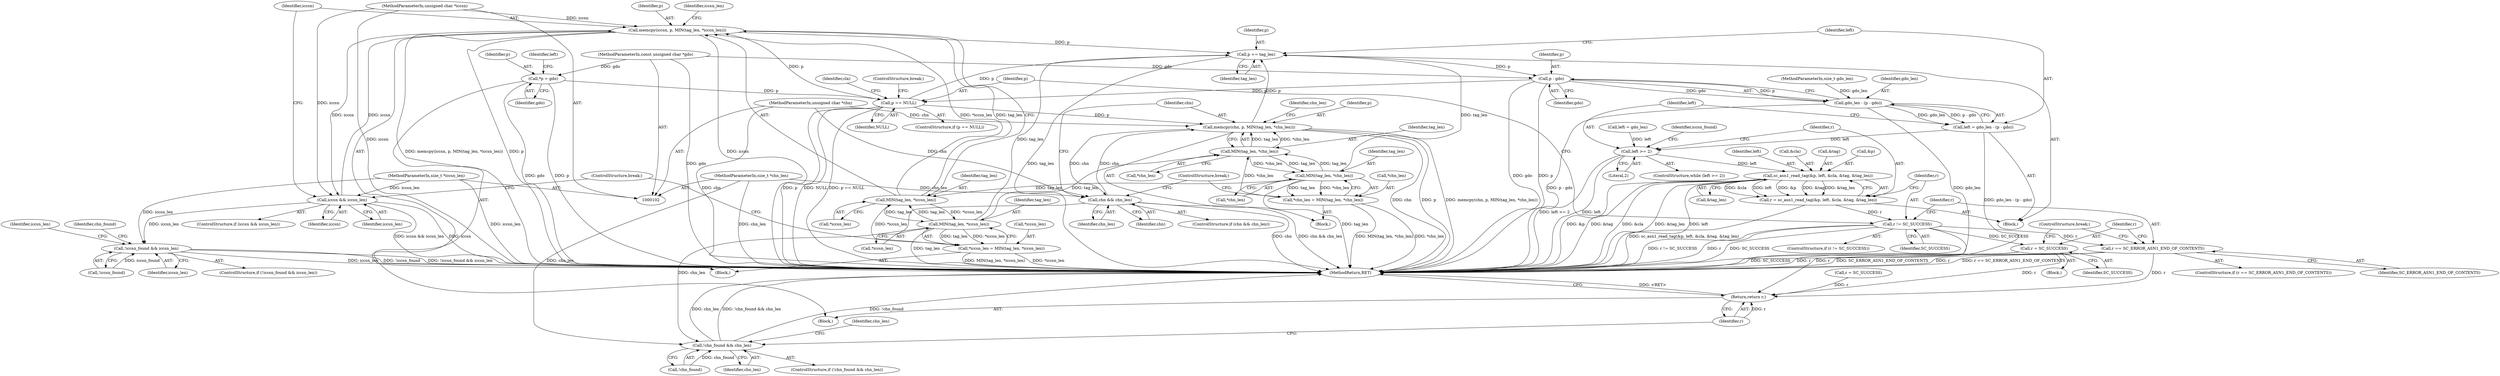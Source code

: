 digraph "0_OpenSC_8fe377e93b4b56060e5bbfb6f3142ceaeca744fa_18@API" {
"1000187" [label="(Call,memcpy(iccsn, p, MIN(tag_len, *iccsn_len)))"];
"1000183" [label="(Call,iccsn && iccsn_len)"];
"1000187" [label="(Call,memcpy(iccsn, p, MIN(tag_len, *iccsn_len)))"];
"1000105" [label="(MethodParameterIn,unsigned char *iccsn)"];
"1000165" [label="(Call,p == NULL)"];
"1000233" [label="(Call,p - gdo)"];
"1000226" [label="(Call,p += tag_len)"];
"1000221" [label="(Call,MIN(tag_len, *chn_len))"];
"1000214" [label="(Call,MIN(tag_len, *chn_len))"];
"1000197" [label="(Call,MIN(tag_len, *iccsn_len))"];
"1000190" [label="(Call,MIN(tag_len, *iccsn_len))"];
"1000194" [label="(Call,*iccsn_len = MIN(tag_len, *iccsn_len))"];
"1000218" [label="(Call,*chn_len = MIN(tag_len, *chn_len))"];
"1000211" [label="(Call,memcpy(chn, p, MIN(tag_len, *chn_len)))"];
"1000207" [label="(Call,chn && chn_len)"];
"1000107" [label="(MethodParameterIn,unsigned char *chn)"];
"1000108" [label="(MethodParameterIn,size_t *chn_len)"];
"1000103" [label="(MethodParameterIn,const unsigned char *gdo)"];
"1000123" [label="(Call,*p = gdo)"];
"1000106" [label="(MethodParameterIn,size_t *iccsn_len)"];
"1000246" [label="(Call,!chn_found && chn_len)"];
"1000231" [label="(Call,gdo_len - (p - gdo))"];
"1000229" [label="(Call,left = gdo_len - (p - gdo))"];
"1000131" [label="(Call,left >= 2)"];
"1000140" [label="(Call,sc_asn1_read_tag(&p, left, &cla, &tag, &tag_len))"];
"1000138" [label="(Call,r = sc_asn1_read_tag(&p, left, &cla, &tag, &tag_len))"];
"1000151" [label="(Call,r != SC_SUCCESS)"];
"1000156" [label="(Call,r == SC_ERROR_ASN1_END_OF_CONTENTS)"];
"1000254" [label="(Return,return r;)"];
"1000160" [label="(Call,r = SC_SUCCESS)"];
"1000237" [label="(Call,!iccsn_found && iccsn_len)"];
"1000123" [label="(Call,*p = gdo)"];
"1000167" [label="(Identifier,NULL)"];
"1000183" [label="(Call,iccsn && iccsn_len)"];
"1000169" [label="(ControlStructure,break;)"];
"1000213" [label="(Identifier,p)"];
"1000223" [label="(Call,*chn_len)"];
"1000159" [label="(Block,)"];
"1000141" [label="(Call,&p)"];
"1000143" [label="(Identifier,left)"];
"1000191" [label="(Identifier,tag_len)"];
"1000150" [label="(ControlStructure,if (r != SC_SUCCESS))"];
"1000156" [label="(Call,r == SC_ERROR_ASN1_END_OF_CONTENTS)"];
"1000140" [label="(Call,sc_asn1_read_tag(&p, left, &cla, &tag, &tag_len))"];
"1000220" [label="(Identifier,chn_len)"];
"1000130" [label="(ControlStructure,while (left >= 2))"];
"1000162" [label="(Identifier,SC_SUCCESS)"];
"1000206" [label="(ControlStructure,if (chn && chn_len))"];
"1000187" [label="(Call,memcpy(iccsn, p, MIN(tag_len, *iccsn_len)))"];
"1000196" [label="(Identifier,iccsn_len)"];
"1000230" [label="(Identifier,left)"];
"1000212" [label="(Identifier,chn)"];
"1000185" [label="(Identifier,iccsn_len)"];
"1000157" [label="(Identifier,r)"];
"1000139" [label="(Identifier,r)"];
"1000144" [label="(Call,&cla)"];
"1000211" [label="(Call,memcpy(chn, p, MIN(tag_len, *chn_len)))"];
"1000199" [label="(Call,*iccsn_len)"];
"1000207" [label="(Call,chn && chn_len)"];
"1000226" [label="(Call,p += tag_len)"];
"1000131" [label="(Call,left >= 2)"];
"1000221" [label="(Call,MIN(tag_len, *chn_len))"];
"1000210" [label="(Block,)"];
"1000106" [label="(MethodParameterIn,size_t *iccsn_len)"];
"1000194" [label="(Call,*iccsn_len = MIN(tag_len, *iccsn_len))"];
"1000163" [label="(ControlStructure,break;)"];
"1000190" [label="(Call,MIN(tag_len, *iccsn_len))"];
"1000231" [label="(Call,gdo_len - (p - gdo))"];
"1000134" [label="(Block,)"];
"1000247" [label="(Call,!chn_found)"];
"1000128" [label="(Identifier,left)"];
"1000234" [label="(Identifier,p)"];
"1000192" [label="(Call,*iccsn_len)"];
"1000229" [label="(Call,left = gdo_len - (p - gdo))"];
"1000225" [label="(ControlStructure,break;)"];
"1000186" [label="(Block,)"];
"1000215" [label="(Identifier,tag_len)"];
"1000248" [label="(Identifier,chn_found)"];
"1000236" [label="(ControlStructure,if (!iccsn_found && iccsn_len))"];
"1000107" [label="(MethodParameterIn,unsigned char *chn)"];
"1000108" [label="(MethodParameterIn,size_t *chn_len)"];
"1000148" [label="(Call,&tag_len)"];
"1000208" [label="(Identifier,chn)"];
"1000232" [label="(Identifier,gdo_len)"];
"1000138" [label="(Call,r = sc_asn1_read_tag(&p, left, &cla, &tag, &tag_len))"];
"1000243" [label="(Identifier,iccsn_len)"];
"1000233" [label="(Call,p - gdo)"];
"1000103" [label="(MethodParameterIn,const unsigned char *gdo)"];
"1000151" [label="(Call,r != SC_SUCCESS)"];
"1000237" [label="(Call,!iccsn_found && iccsn_len)"];
"1000189" [label="(Identifier,p)"];
"1000201" [label="(ControlStructure,break;)"];
"1000132" [label="(Identifier,left)"];
"1000166" [label="(Identifier,p)"];
"1000240" [label="(Identifier,iccsn_len)"];
"1000209" [label="(Identifier,chn_len)"];
"1000109" [label="(Block,)"];
"1000105" [label="(MethodParameterIn,unsigned char *iccsn)"];
"1000246" [label="(Call,!chn_found && chn_len)"];
"1000133" [label="(Literal,2)"];
"1000238" [label="(Call,!iccsn_found)"];
"1000164" [label="(ControlStructure,if (p == NULL))"];
"1000146" [label="(Call,&tag)"];
"1000254" [label="(Return,return r;)"];
"1000161" [label="(Identifier,r)"];
"1000249" [label="(Identifier,chn_len)"];
"1000235" [label="(Identifier,gdo)"];
"1000256" [label="(MethodReturn,RET)"];
"1000104" [label="(MethodParameterIn,size_t gdo_len)"];
"1000111" [label="(Call,r = SC_SUCCESS)"];
"1000219" [label="(Call,*chn_len)"];
"1000172" [label="(Identifier,cla)"];
"1000155" [label="(ControlStructure,if (r == SC_ERROR_ASN1_END_OF_CONTENTS))"];
"1000153" [label="(Identifier,SC_SUCCESS)"];
"1000214" [label="(Call,MIN(tag_len, *chn_len))"];
"1000198" [label="(Identifier,tag_len)"];
"1000152" [label="(Identifier,r)"];
"1000125" [label="(Identifier,gdo)"];
"1000255" [label="(Identifier,r)"];
"1000195" [label="(Call,*iccsn_len)"];
"1000239" [label="(Identifier,iccsn_found)"];
"1000160" [label="(Call,r = SC_SUCCESS)"];
"1000127" [label="(Call,left = gdo_len)"];
"1000165" [label="(Call,p == NULL)"];
"1000188" [label="(Identifier,iccsn)"];
"1000222" [label="(Identifier,tag_len)"];
"1000158" [label="(Identifier,SC_ERROR_ASN1_END_OF_CONTENTS)"];
"1000218" [label="(Call,*chn_len = MIN(tag_len, *chn_len))"];
"1000228" [label="(Identifier,tag_len)"];
"1000252" [label="(Identifier,chn_len)"];
"1000245" [label="(ControlStructure,if (!chn_found && chn_len))"];
"1000197" [label="(Call,MIN(tag_len, *iccsn_len))"];
"1000182" [label="(ControlStructure,if (iccsn && iccsn_len))"];
"1000227" [label="(Identifier,p)"];
"1000216" [label="(Call,*chn_len)"];
"1000124" [label="(Identifier,p)"];
"1000184" [label="(Identifier,iccsn)"];
"1000187" -> "1000186"  [label="AST: "];
"1000187" -> "1000190"  [label="CFG: "];
"1000188" -> "1000187"  [label="AST: "];
"1000189" -> "1000187"  [label="AST: "];
"1000190" -> "1000187"  [label="AST: "];
"1000196" -> "1000187"  [label="CFG: "];
"1000187" -> "1000256"  [label="DDG: iccsn"];
"1000187" -> "1000256"  [label="DDG: memcpy(iccsn, p, MIN(tag_len, *iccsn_len))"];
"1000187" -> "1000256"  [label="DDG: p"];
"1000187" -> "1000183"  [label="DDG: iccsn"];
"1000183" -> "1000187"  [label="DDG: iccsn"];
"1000105" -> "1000187"  [label="DDG: iccsn"];
"1000165" -> "1000187"  [label="DDG: p"];
"1000190" -> "1000187"  [label="DDG: tag_len"];
"1000190" -> "1000187"  [label="DDG: *iccsn_len"];
"1000187" -> "1000226"  [label="DDG: p"];
"1000183" -> "1000182"  [label="AST: "];
"1000183" -> "1000184"  [label="CFG: "];
"1000183" -> "1000185"  [label="CFG: "];
"1000184" -> "1000183"  [label="AST: "];
"1000185" -> "1000183"  [label="AST: "];
"1000188" -> "1000183"  [label="CFG: "];
"1000201" -> "1000183"  [label="CFG: "];
"1000183" -> "1000256"  [label="DDG: iccsn"];
"1000183" -> "1000256"  [label="DDG: iccsn && iccsn_len"];
"1000105" -> "1000183"  [label="DDG: iccsn"];
"1000106" -> "1000183"  [label="DDG: iccsn_len"];
"1000183" -> "1000237"  [label="DDG: iccsn_len"];
"1000105" -> "1000102"  [label="AST: "];
"1000105" -> "1000256"  [label="DDG: iccsn"];
"1000165" -> "1000164"  [label="AST: "];
"1000165" -> "1000167"  [label="CFG: "];
"1000166" -> "1000165"  [label="AST: "];
"1000167" -> "1000165"  [label="AST: "];
"1000169" -> "1000165"  [label="CFG: "];
"1000172" -> "1000165"  [label="CFG: "];
"1000165" -> "1000256"  [label="DDG: p"];
"1000165" -> "1000256"  [label="DDG: NULL"];
"1000165" -> "1000256"  [label="DDG: p == NULL"];
"1000233" -> "1000165"  [label="DDG: p"];
"1000123" -> "1000165"  [label="DDG: p"];
"1000165" -> "1000211"  [label="DDG: p"];
"1000165" -> "1000226"  [label="DDG: p"];
"1000233" -> "1000231"  [label="AST: "];
"1000233" -> "1000235"  [label="CFG: "];
"1000234" -> "1000233"  [label="AST: "];
"1000235" -> "1000233"  [label="AST: "];
"1000231" -> "1000233"  [label="CFG: "];
"1000233" -> "1000256"  [label="DDG: gdo"];
"1000233" -> "1000256"  [label="DDG: p"];
"1000233" -> "1000231"  [label="DDG: p"];
"1000233" -> "1000231"  [label="DDG: gdo"];
"1000226" -> "1000233"  [label="DDG: p"];
"1000103" -> "1000233"  [label="DDG: gdo"];
"1000226" -> "1000134"  [label="AST: "];
"1000226" -> "1000228"  [label="CFG: "];
"1000227" -> "1000226"  [label="AST: "];
"1000228" -> "1000226"  [label="AST: "];
"1000230" -> "1000226"  [label="CFG: "];
"1000226" -> "1000256"  [label="DDG: tag_len"];
"1000221" -> "1000226"  [label="DDG: tag_len"];
"1000197" -> "1000226"  [label="DDG: tag_len"];
"1000211" -> "1000226"  [label="DDG: p"];
"1000221" -> "1000218"  [label="AST: "];
"1000221" -> "1000223"  [label="CFG: "];
"1000222" -> "1000221"  [label="AST: "];
"1000223" -> "1000221"  [label="AST: "];
"1000218" -> "1000221"  [label="CFG: "];
"1000221" -> "1000256"  [label="DDG: tag_len"];
"1000221" -> "1000190"  [label="DDG: tag_len"];
"1000221" -> "1000214"  [label="DDG: tag_len"];
"1000221" -> "1000218"  [label="DDG: tag_len"];
"1000221" -> "1000218"  [label="DDG: *chn_len"];
"1000214" -> "1000221"  [label="DDG: tag_len"];
"1000214" -> "1000221"  [label="DDG: *chn_len"];
"1000214" -> "1000211"  [label="AST: "];
"1000214" -> "1000216"  [label="CFG: "];
"1000215" -> "1000214"  [label="AST: "];
"1000216" -> "1000214"  [label="AST: "];
"1000211" -> "1000214"  [label="CFG: "];
"1000214" -> "1000211"  [label="DDG: tag_len"];
"1000214" -> "1000211"  [label="DDG: *chn_len"];
"1000197" -> "1000214"  [label="DDG: tag_len"];
"1000218" -> "1000214"  [label="DDG: *chn_len"];
"1000197" -> "1000194"  [label="AST: "];
"1000197" -> "1000199"  [label="CFG: "];
"1000198" -> "1000197"  [label="AST: "];
"1000199" -> "1000197"  [label="AST: "];
"1000194" -> "1000197"  [label="CFG: "];
"1000197" -> "1000256"  [label="DDG: tag_len"];
"1000197" -> "1000190"  [label="DDG: tag_len"];
"1000197" -> "1000194"  [label="DDG: tag_len"];
"1000197" -> "1000194"  [label="DDG: *iccsn_len"];
"1000190" -> "1000197"  [label="DDG: tag_len"];
"1000190" -> "1000197"  [label="DDG: *iccsn_len"];
"1000190" -> "1000192"  [label="CFG: "];
"1000191" -> "1000190"  [label="AST: "];
"1000192" -> "1000190"  [label="AST: "];
"1000194" -> "1000190"  [label="DDG: *iccsn_len"];
"1000194" -> "1000186"  [label="AST: "];
"1000195" -> "1000194"  [label="AST: "];
"1000201" -> "1000194"  [label="CFG: "];
"1000194" -> "1000256"  [label="DDG: *iccsn_len"];
"1000194" -> "1000256"  [label="DDG: MIN(tag_len, *iccsn_len)"];
"1000218" -> "1000210"  [label="AST: "];
"1000219" -> "1000218"  [label="AST: "];
"1000225" -> "1000218"  [label="CFG: "];
"1000218" -> "1000256"  [label="DDG: MIN(tag_len, *chn_len)"];
"1000218" -> "1000256"  [label="DDG: *chn_len"];
"1000211" -> "1000210"  [label="AST: "];
"1000212" -> "1000211"  [label="AST: "];
"1000213" -> "1000211"  [label="AST: "];
"1000220" -> "1000211"  [label="CFG: "];
"1000211" -> "1000256"  [label="DDG: chn"];
"1000211" -> "1000256"  [label="DDG: p"];
"1000211" -> "1000256"  [label="DDG: memcpy(chn, p, MIN(tag_len, *chn_len))"];
"1000211" -> "1000207"  [label="DDG: chn"];
"1000207" -> "1000211"  [label="DDG: chn"];
"1000107" -> "1000211"  [label="DDG: chn"];
"1000207" -> "1000206"  [label="AST: "];
"1000207" -> "1000208"  [label="CFG: "];
"1000207" -> "1000209"  [label="CFG: "];
"1000208" -> "1000207"  [label="AST: "];
"1000209" -> "1000207"  [label="AST: "];
"1000212" -> "1000207"  [label="CFG: "];
"1000225" -> "1000207"  [label="CFG: "];
"1000207" -> "1000256"  [label="DDG: chn"];
"1000207" -> "1000256"  [label="DDG: chn && chn_len"];
"1000107" -> "1000207"  [label="DDG: chn"];
"1000108" -> "1000207"  [label="DDG: chn_len"];
"1000207" -> "1000246"  [label="DDG: chn_len"];
"1000107" -> "1000102"  [label="AST: "];
"1000107" -> "1000256"  [label="DDG: chn"];
"1000108" -> "1000102"  [label="AST: "];
"1000108" -> "1000256"  [label="DDG: chn_len"];
"1000108" -> "1000246"  [label="DDG: chn_len"];
"1000103" -> "1000102"  [label="AST: "];
"1000103" -> "1000256"  [label="DDG: gdo"];
"1000103" -> "1000123"  [label="DDG: gdo"];
"1000123" -> "1000109"  [label="AST: "];
"1000123" -> "1000125"  [label="CFG: "];
"1000124" -> "1000123"  [label="AST: "];
"1000125" -> "1000123"  [label="AST: "];
"1000128" -> "1000123"  [label="CFG: "];
"1000123" -> "1000256"  [label="DDG: gdo"];
"1000123" -> "1000256"  [label="DDG: p"];
"1000106" -> "1000102"  [label="AST: "];
"1000106" -> "1000256"  [label="DDG: iccsn_len"];
"1000106" -> "1000237"  [label="DDG: iccsn_len"];
"1000246" -> "1000245"  [label="AST: "];
"1000246" -> "1000247"  [label="CFG: "];
"1000246" -> "1000249"  [label="CFG: "];
"1000247" -> "1000246"  [label="AST: "];
"1000249" -> "1000246"  [label="AST: "];
"1000252" -> "1000246"  [label="CFG: "];
"1000255" -> "1000246"  [label="CFG: "];
"1000246" -> "1000256"  [label="DDG: !chn_found && chn_len"];
"1000246" -> "1000256"  [label="DDG: !chn_found"];
"1000246" -> "1000256"  [label="DDG: chn_len"];
"1000247" -> "1000246"  [label="DDG: chn_found"];
"1000231" -> "1000229"  [label="AST: "];
"1000232" -> "1000231"  [label="AST: "];
"1000229" -> "1000231"  [label="CFG: "];
"1000231" -> "1000256"  [label="DDG: p - gdo"];
"1000231" -> "1000256"  [label="DDG: gdo_len"];
"1000231" -> "1000229"  [label="DDG: gdo_len"];
"1000231" -> "1000229"  [label="DDG: p - gdo"];
"1000104" -> "1000231"  [label="DDG: gdo_len"];
"1000229" -> "1000134"  [label="AST: "];
"1000230" -> "1000229"  [label="AST: "];
"1000132" -> "1000229"  [label="CFG: "];
"1000229" -> "1000256"  [label="DDG: gdo_len - (p - gdo)"];
"1000229" -> "1000131"  [label="DDG: left"];
"1000131" -> "1000130"  [label="AST: "];
"1000131" -> "1000133"  [label="CFG: "];
"1000132" -> "1000131"  [label="AST: "];
"1000133" -> "1000131"  [label="AST: "];
"1000139" -> "1000131"  [label="CFG: "];
"1000239" -> "1000131"  [label="CFG: "];
"1000131" -> "1000256"  [label="DDG: left"];
"1000131" -> "1000256"  [label="DDG: left >= 2"];
"1000127" -> "1000131"  [label="DDG: left"];
"1000131" -> "1000140"  [label="DDG: left"];
"1000140" -> "1000138"  [label="AST: "];
"1000140" -> "1000148"  [label="CFG: "];
"1000141" -> "1000140"  [label="AST: "];
"1000143" -> "1000140"  [label="AST: "];
"1000144" -> "1000140"  [label="AST: "];
"1000146" -> "1000140"  [label="AST: "];
"1000148" -> "1000140"  [label="AST: "];
"1000138" -> "1000140"  [label="CFG: "];
"1000140" -> "1000256"  [label="DDG: &p"];
"1000140" -> "1000256"  [label="DDG: &cla"];
"1000140" -> "1000256"  [label="DDG: &tag_len"];
"1000140" -> "1000256"  [label="DDG: left"];
"1000140" -> "1000256"  [label="DDG: &tag"];
"1000140" -> "1000138"  [label="DDG: &cla"];
"1000140" -> "1000138"  [label="DDG: left"];
"1000140" -> "1000138"  [label="DDG: &p"];
"1000140" -> "1000138"  [label="DDG: &tag"];
"1000140" -> "1000138"  [label="DDG: &tag_len"];
"1000138" -> "1000134"  [label="AST: "];
"1000139" -> "1000138"  [label="AST: "];
"1000152" -> "1000138"  [label="CFG: "];
"1000138" -> "1000256"  [label="DDG: sc_asn1_read_tag(&p, left, &cla, &tag, &tag_len)"];
"1000138" -> "1000151"  [label="DDG: r"];
"1000151" -> "1000150"  [label="AST: "];
"1000151" -> "1000153"  [label="CFG: "];
"1000152" -> "1000151"  [label="AST: "];
"1000153" -> "1000151"  [label="AST: "];
"1000157" -> "1000151"  [label="CFG: "];
"1000166" -> "1000151"  [label="CFG: "];
"1000151" -> "1000256"  [label="DDG: r != SC_SUCCESS"];
"1000151" -> "1000256"  [label="DDG: r"];
"1000151" -> "1000256"  [label="DDG: SC_SUCCESS"];
"1000151" -> "1000156"  [label="DDG: r"];
"1000151" -> "1000160"  [label="DDG: SC_SUCCESS"];
"1000151" -> "1000254"  [label="DDG: r"];
"1000156" -> "1000155"  [label="AST: "];
"1000156" -> "1000158"  [label="CFG: "];
"1000157" -> "1000156"  [label="AST: "];
"1000158" -> "1000156"  [label="AST: "];
"1000161" -> "1000156"  [label="CFG: "];
"1000163" -> "1000156"  [label="CFG: "];
"1000156" -> "1000256"  [label="DDG: r"];
"1000156" -> "1000256"  [label="DDG: SC_ERROR_ASN1_END_OF_CONTENTS"];
"1000156" -> "1000256"  [label="DDG: r == SC_ERROR_ASN1_END_OF_CONTENTS"];
"1000156" -> "1000254"  [label="DDG: r"];
"1000254" -> "1000109"  [label="AST: "];
"1000254" -> "1000255"  [label="CFG: "];
"1000255" -> "1000254"  [label="AST: "];
"1000256" -> "1000254"  [label="CFG: "];
"1000254" -> "1000256"  [label="DDG: <RET>"];
"1000255" -> "1000254"  [label="DDG: r"];
"1000111" -> "1000254"  [label="DDG: r"];
"1000160" -> "1000254"  [label="DDG: r"];
"1000160" -> "1000159"  [label="AST: "];
"1000160" -> "1000162"  [label="CFG: "];
"1000161" -> "1000160"  [label="AST: "];
"1000162" -> "1000160"  [label="AST: "];
"1000163" -> "1000160"  [label="CFG: "];
"1000160" -> "1000256"  [label="DDG: SC_SUCCESS"];
"1000160" -> "1000256"  [label="DDG: r"];
"1000237" -> "1000236"  [label="AST: "];
"1000237" -> "1000238"  [label="CFG: "];
"1000237" -> "1000240"  [label="CFG: "];
"1000238" -> "1000237"  [label="AST: "];
"1000240" -> "1000237"  [label="AST: "];
"1000243" -> "1000237"  [label="CFG: "];
"1000248" -> "1000237"  [label="CFG: "];
"1000237" -> "1000256"  [label="DDG: !iccsn_found && iccsn_len"];
"1000237" -> "1000256"  [label="DDG: iccsn_len"];
"1000237" -> "1000256"  [label="DDG: !iccsn_found"];
"1000238" -> "1000237"  [label="DDG: iccsn_found"];
}
